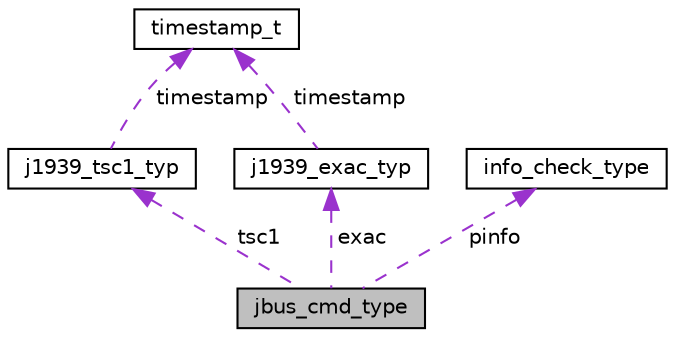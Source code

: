 digraph "jbus_cmd_type"
{
  edge [fontname="Helvetica",fontsize="10",labelfontname="Helvetica",labelfontsize="10"];
  node [fontname="Helvetica",fontsize="10",shape=record];
  Node1 [label="jbus_cmd_type",height=0.2,width=0.4,color="black", fillcolor="grey75", style="filled", fontcolor="black"];
  Node2 -> Node1 [dir="back",color="darkorchid3",fontsize="10",style="dashed",label=" tsc1" ,fontname="Helvetica"];
  Node2 [label="j1939_tsc1_typ",height=0.2,width=0.4,color="black", fillcolor="white", style="filled",URL="$structj1939__tsc1__typ.html"];
  Node3 -> Node2 [dir="back",color="darkorchid3",fontsize="10",style="dashed",label=" timestamp" ,fontname="Helvetica"];
  Node3 [label="timestamp_t",height=0.2,width=0.4,color="black", fillcolor="white", style="filled",URL="$structtimestamp__t.html"];
  Node4 -> Node1 [dir="back",color="darkorchid3",fontsize="10",style="dashed",label=" pinfo" ,fontname="Helvetica"];
  Node4 [label="info_check_type",height=0.2,width=0.4,color="black", fillcolor="white", style="filled",URL="$structinfo__check__type.html"];
  Node5 -> Node1 [dir="back",color="darkorchid3",fontsize="10",style="dashed",label=" exac" ,fontname="Helvetica"];
  Node5 [label="j1939_exac_typ",height=0.2,width=0.4,color="black", fillcolor="white", style="filled",URL="$structj1939__exac__typ.html"];
  Node3 -> Node5 [dir="back",color="darkorchid3",fontsize="10",style="dashed",label=" timestamp" ,fontname="Helvetica"];
}
